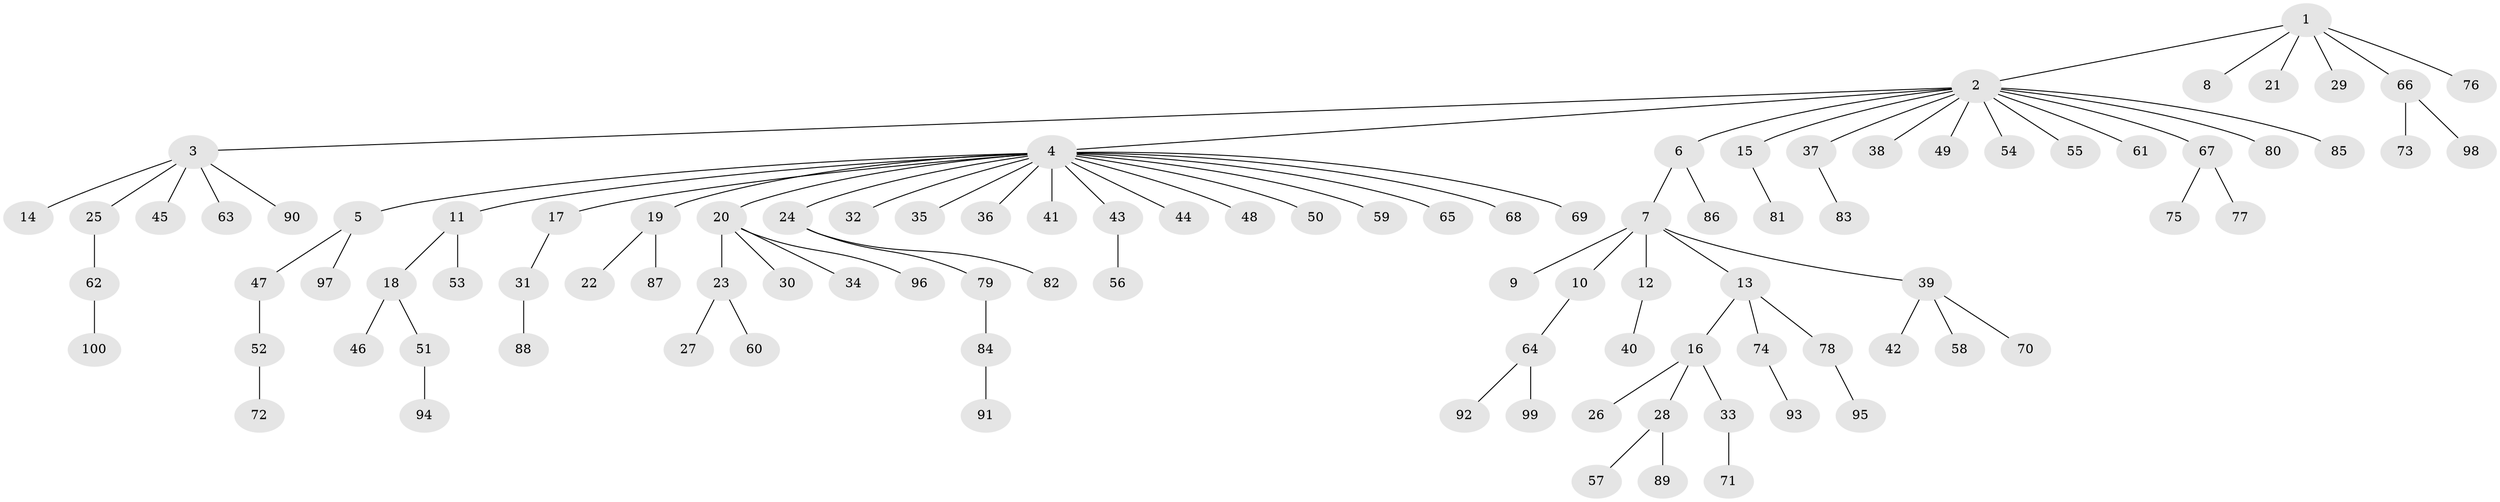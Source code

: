 // coarse degree distribution, {14: 0.025, 3: 0.05, 16: 0.025, 2: 0.05, 5: 0.025, 1: 0.825}
// Generated by graph-tools (version 1.1) at 2025/18/03/04/25 18:18:24]
// undirected, 100 vertices, 99 edges
graph export_dot {
graph [start="1"]
  node [color=gray90,style=filled];
  1;
  2;
  3;
  4;
  5;
  6;
  7;
  8;
  9;
  10;
  11;
  12;
  13;
  14;
  15;
  16;
  17;
  18;
  19;
  20;
  21;
  22;
  23;
  24;
  25;
  26;
  27;
  28;
  29;
  30;
  31;
  32;
  33;
  34;
  35;
  36;
  37;
  38;
  39;
  40;
  41;
  42;
  43;
  44;
  45;
  46;
  47;
  48;
  49;
  50;
  51;
  52;
  53;
  54;
  55;
  56;
  57;
  58;
  59;
  60;
  61;
  62;
  63;
  64;
  65;
  66;
  67;
  68;
  69;
  70;
  71;
  72;
  73;
  74;
  75;
  76;
  77;
  78;
  79;
  80;
  81;
  82;
  83;
  84;
  85;
  86;
  87;
  88;
  89;
  90;
  91;
  92;
  93;
  94;
  95;
  96;
  97;
  98;
  99;
  100;
  1 -- 2;
  1 -- 8;
  1 -- 21;
  1 -- 29;
  1 -- 66;
  1 -- 76;
  2 -- 3;
  2 -- 4;
  2 -- 6;
  2 -- 15;
  2 -- 37;
  2 -- 38;
  2 -- 49;
  2 -- 54;
  2 -- 55;
  2 -- 61;
  2 -- 67;
  2 -- 80;
  2 -- 85;
  3 -- 14;
  3 -- 25;
  3 -- 45;
  3 -- 63;
  3 -- 90;
  4 -- 5;
  4 -- 11;
  4 -- 17;
  4 -- 19;
  4 -- 20;
  4 -- 24;
  4 -- 32;
  4 -- 35;
  4 -- 36;
  4 -- 41;
  4 -- 43;
  4 -- 44;
  4 -- 48;
  4 -- 50;
  4 -- 59;
  4 -- 65;
  4 -- 68;
  4 -- 69;
  5 -- 47;
  5 -- 97;
  6 -- 7;
  6 -- 86;
  7 -- 9;
  7 -- 10;
  7 -- 12;
  7 -- 13;
  7 -- 39;
  10 -- 64;
  11 -- 18;
  11 -- 53;
  12 -- 40;
  13 -- 16;
  13 -- 74;
  13 -- 78;
  15 -- 81;
  16 -- 26;
  16 -- 28;
  16 -- 33;
  17 -- 31;
  18 -- 46;
  18 -- 51;
  19 -- 22;
  19 -- 87;
  20 -- 23;
  20 -- 30;
  20 -- 34;
  20 -- 96;
  23 -- 27;
  23 -- 60;
  24 -- 79;
  24 -- 82;
  25 -- 62;
  28 -- 57;
  28 -- 89;
  31 -- 88;
  33 -- 71;
  37 -- 83;
  39 -- 42;
  39 -- 58;
  39 -- 70;
  43 -- 56;
  47 -- 52;
  51 -- 94;
  52 -- 72;
  62 -- 100;
  64 -- 92;
  64 -- 99;
  66 -- 73;
  66 -- 98;
  67 -- 75;
  67 -- 77;
  74 -- 93;
  78 -- 95;
  79 -- 84;
  84 -- 91;
}
